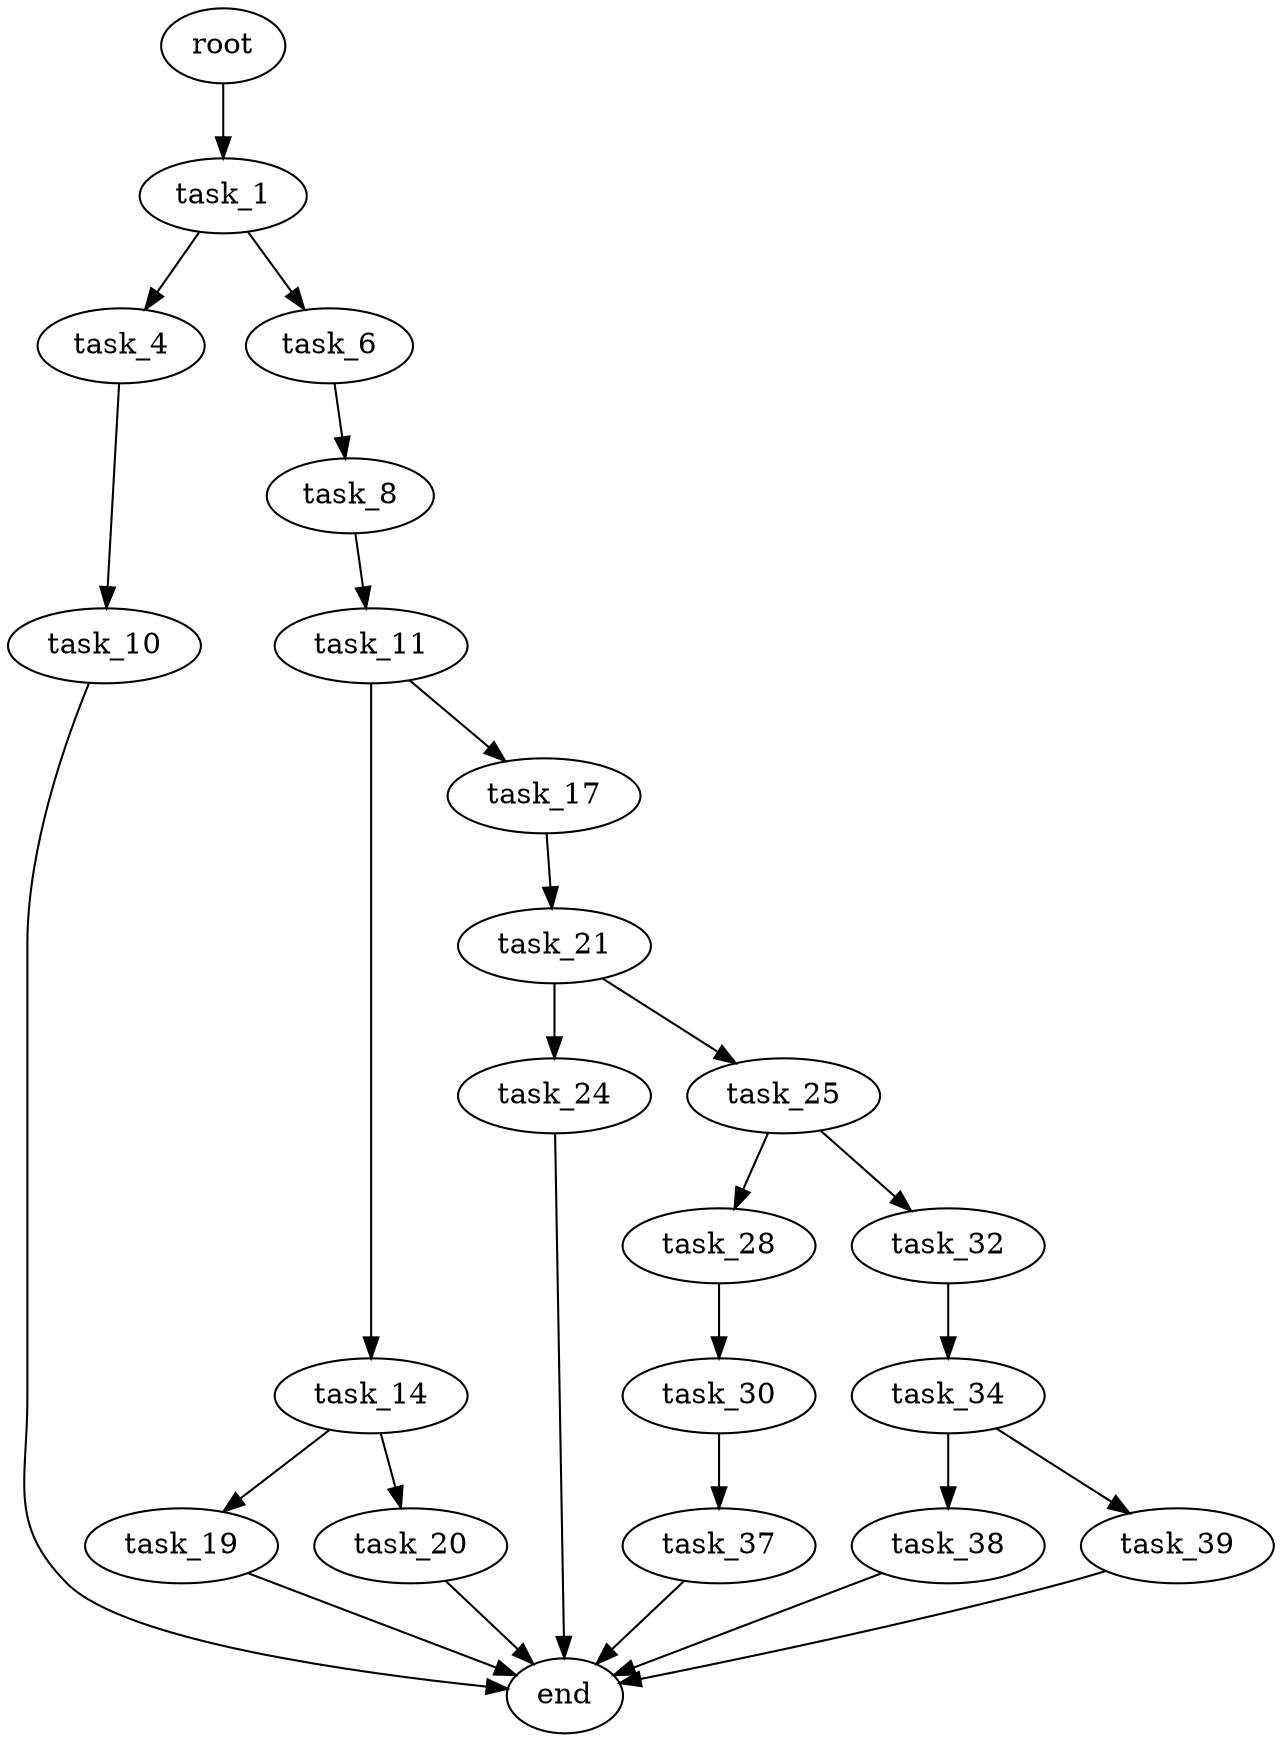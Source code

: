 digraph G {
  root [size="0.000000"];
  task_1 [size="28991029248.000000"];
  task_4 [size="782757789696.000000"];
  task_6 [size="134217728000.000000"];
  task_8 [size="23772005547.000000"];
  task_10 [size="740585536.000000"];
  task_11 [size="6008779432.000000"];
  task_14 [size="753331645061.000000"];
  task_17 [size="2955360795.000000"];
  task_19 [size="27214366026.000000"];
  task_20 [size="7983739025.000000"];
  task_21 [size="1409459807.000000"];
  task_24 [size="40499916258.000000"];
  task_25 [size="8589934592.000000"];
  task_28 [size="155175640709.000000"];
  task_30 [size="111386957574.000000"];
  task_32 [size="402610936453.000000"];
  task_34 [size="1233123828980.000000"];
  task_37 [size="40625223366.000000"];
  task_38 [size="5345200238.000000"];
  task_39 [size="2066656625.000000"];
  end [size="0.000000"];

  root -> task_1 [size="1.000000"];
  task_1 -> task_4 [size="75497472.000000"];
  task_1 -> task_6 [size="75497472.000000"];
  task_4 -> task_10 [size="679477248.000000"];
  task_6 -> task_8 [size="209715200.000000"];
  task_8 -> task_11 [size="679477248.000000"];
  task_10 -> end [size="1.000000"];
  task_11 -> task_14 [size="209715200.000000"];
  task_11 -> task_17 [size="209715200.000000"];
  task_14 -> task_19 [size="679477248.000000"];
  task_14 -> task_20 [size="679477248.000000"];
  task_17 -> task_21 [size="134217728.000000"];
  task_19 -> end [size="1.000000"];
  task_20 -> end [size="1.000000"];
  task_21 -> task_24 [size="134217728.000000"];
  task_21 -> task_25 [size="134217728.000000"];
  task_24 -> end [size="1.000000"];
  task_25 -> task_28 [size="33554432.000000"];
  task_25 -> task_32 [size="33554432.000000"];
  task_28 -> task_30 [size="209715200.000000"];
  task_30 -> task_37 [size="134217728.000000"];
  task_32 -> task_34 [size="301989888.000000"];
  task_34 -> task_38 [size="838860800.000000"];
  task_34 -> task_39 [size="838860800.000000"];
  task_37 -> end [size="1.000000"];
  task_38 -> end [size="1.000000"];
  task_39 -> end [size="1.000000"];
}
